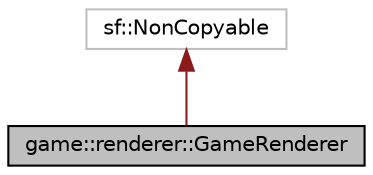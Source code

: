 digraph "game::renderer::GameRenderer"
{
 // LATEX_PDF_SIZE
  edge [fontname="Helvetica",fontsize="10",labelfontname="Helvetica",labelfontsize="10"];
  node [fontname="Helvetica",fontsize="10",shape=record];
  Node1 [label="game::renderer::GameRenderer",height=0.2,width=0.4,color="black", fillcolor="grey75", style="filled", fontcolor="black",tooltip="game drawable renderer"];
  Node2 -> Node1 [dir="back",color="firebrick4",fontsize="10",style="solid"];
  Node2 [label="sf::NonCopyable",height=0.2,width=0.4,color="grey75", fillcolor="white", style="filled",tooltip=" "];
}
